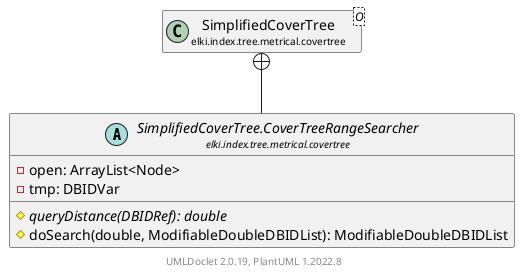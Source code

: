 @startuml
    remove .*\.(Instance|Par|Parameterizer|Factory)$
    set namespaceSeparator none
    hide empty fields
    hide empty methods

    abstract class "<size:14>SimplifiedCoverTree.CoverTreeRangeSearcher\n<size:10>elki.index.tree.metrical.covertree" as elki.index.tree.metrical.covertree.SimplifiedCoverTree.CoverTreeRangeSearcher [[SimplifiedCoverTree.CoverTreeRangeSearcher.html]] {
        -open: ArrayList<Node>
        -tmp: DBIDVar
        {abstract} #queryDistance(DBIDRef): double
        #doSearch(double, ModifiableDoubleDBIDList): ModifiableDoubleDBIDList
    }

    class "<size:14>SimplifiedCoverTree\n<size:10>elki.index.tree.metrical.covertree" as elki.index.tree.metrical.covertree.SimplifiedCoverTree<O> [[SimplifiedCoverTree.html]]

    elki.index.tree.metrical.covertree.SimplifiedCoverTree +-- elki.index.tree.metrical.covertree.SimplifiedCoverTree.CoverTreeRangeSearcher

    center footer UMLDoclet 2.0.19, PlantUML 1.2022.8
@enduml
